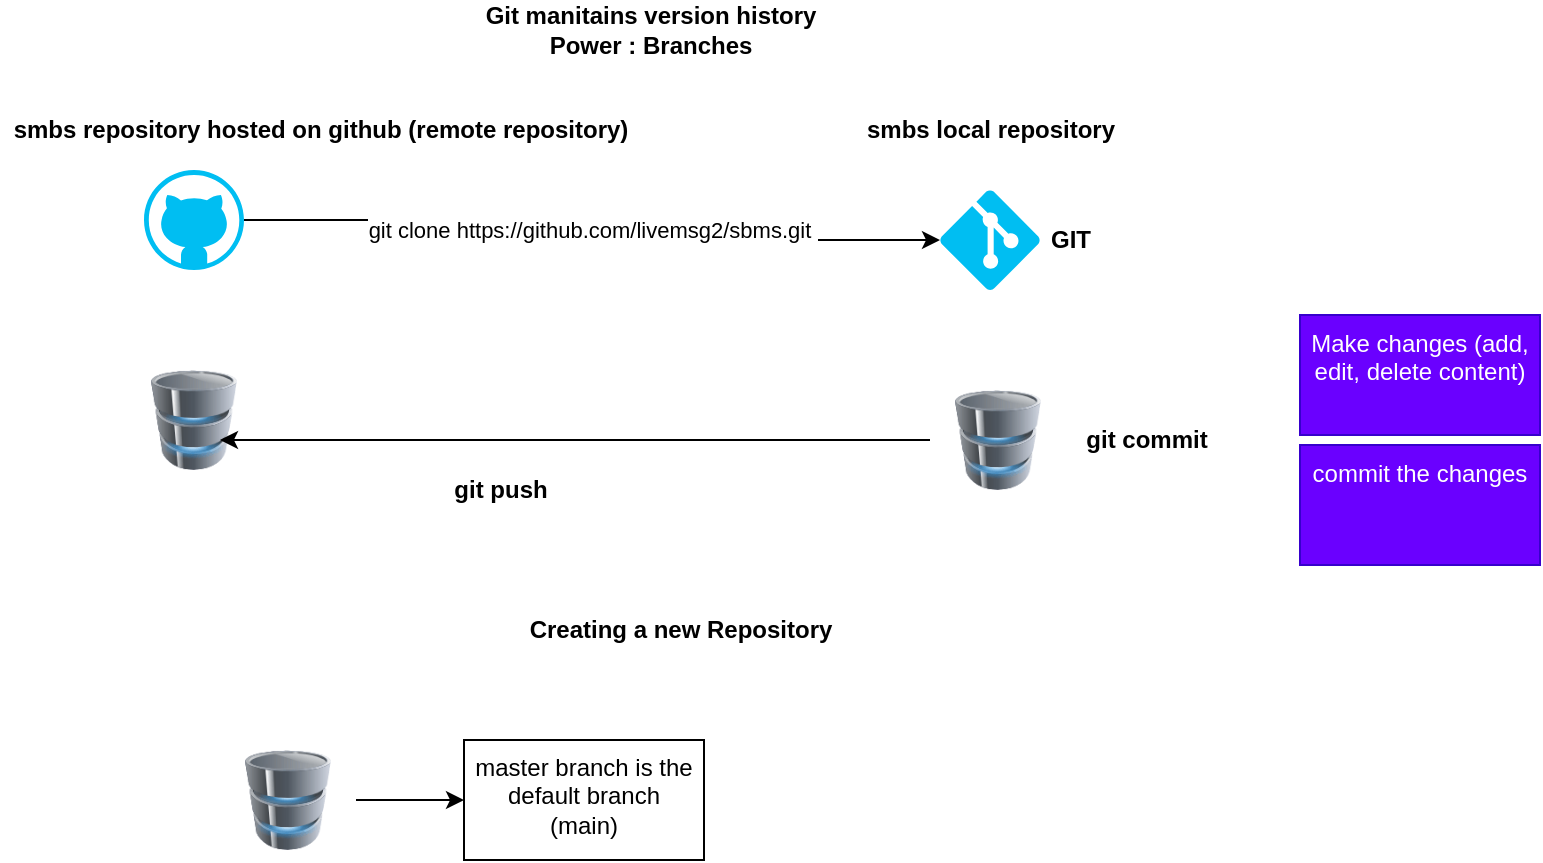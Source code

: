 <mxfile version="14.5.1" type="device"><diagram id="FTGU-VE09TD74r7hZidD" name="Page-1"><mxGraphModel dx="1618" dy="491" grid="1" gridSize="10" guides="1" tooltips="1" connect="1" arrows="1" fold="1" page="1" pageScale="1" pageWidth="850" pageHeight="1100" math="0" shadow="0"><root><mxCell id="0"/><mxCell id="1" parent="0"/><mxCell id="2Ne2myHHbzTKD5QmAqaQ-1" value="" style="verticalLabelPosition=bottom;html=1;verticalAlign=top;align=center;strokeColor=none;fillColor=#00BEF2;shape=mxgraph.azure.git_repository;" vertex="1" parent="1"><mxGeometry x="430" y="120" width="50" height="50" as="geometry"/></mxCell><mxCell id="2Ne2myHHbzTKD5QmAqaQ-7" value="git clone&amp;nbsp;https://github.com/livemsg2/sbms.git&amp;nbsp;" style="edgeStyle=orthogonalEdgeStyle;rounded=0;orthogonalLoop=1;jettySize=auto;html=1;" edge="1" parent="1" source="2Ne2myHHbzTKD5QmAqaQ-2" target="2Ne2myHHbzTKD5QmAqaQ-1"><mxGeometry relative="1" as="geometry"/></mxCell><mxCell id="2Ne2myHHbzTKD5QmAqaQ-2" value="" style="verticalLabelPosition=bottom;html=1;verticalAlign=top;align=center;strokeColor=none;fillColor=#00BEF2;shape=mxgraph.azure.github_code;pointerEvents=1;" vertex="1" parent="1"><mxGeometry x="32" y="110" width="50" height="50" as="geometry"/></mxCell><mxCell id="2Ne2myHHbzTKD5QmAqaQ-4" value="smbs repository hosted on github (remote repository)" style="text;html=1;align=center;verticalAlign=middle;resizable=0;points=[];autosize=1;fontStyle=1" vertex="1" parent="1"><mxGeometry x="-40" y="80" width="320" height="20" as="geometry"/></mxCell><mxCell id="2Ne2myHHbzTKD5QmAqaQ-8" value="smbs local repository" style="text;html=1;align=center;verticalAlign=middle;resizable=0;points=[];autosize=1;fontStyle=1" vertex="1" parent="1"><mxGeometry x="385" y="80" width="140" height="20" as="geometry"/></mxCell><mxCell id="2Ne2myHHbzTKD5QmAqaQ-11" value="Make changes (add, edit, delete content)" style="whiteSpace=wrap;html=1;verticalAlign=top;strokeColor=#3700CC;fillColor=#6a00ff;fontColor=#ffffff;" vertex="1" parent="1"><mxGeometry x="610" y="182.5" width="120" height="60" as="geometry"/></mxCell><mxCell id="2Ne2myHHbzTKD5QmAqaQ-14" value="commit the changes" style="whiteSpace=wrap;html=1;verticalAlign=top;strokeColor=#3700CC;fillColor=#6a00ff;fontColor=#ffffff;" vertex="1" parent="1"><mxGeometry x="610" y="247.5" width="120" height="60" as="geometry"/></mxCell><mxCell id="2Ne2myHHbzTKD5QmAqaQ-16" value="GIT" style="text;html=1;align=center;verticalAlign=middle;resizable=0;points=[];autosize=1;fontStyle=1" vertex="1" parent="1"><mxGeometry x="475" y="135" width="40" height="20" as="geometry"/></mxCell><mxCell id="2Ne2myHHbzTKD5QmAqaQ-18" value="" style="image;html=1;image=img/lib/clip_art/computers/Database_128x128.png" vertex="1" parent="1"><mxGeometry x="23" y="210" width="68" height="50" as="geometry"/></mxCell><mxCell id="2Ne2myHHbzTKD5QmAqaQ-22" style="edgeStyle=orthogonalEdgeStyle;rounded=0;orthogonalLoop=1;jettySize=auto;html=1;entryX=0.691;entryY=0.7;entryDx=0;entryDy=0;entryPerimeter=0;" edge="1" parent="1" source="2Ne2myHHbzTKD5QmAqaQ-19" target="2Ne2myHHbzTKD5QmAqaQ-18"><mxGeometry relative="1" as="geometry"/></mxCell><mxCell id="2Ne2myHHbzTKD5QmAqaQ-19" value="" style="image;html=1;image=img/lib/clip_art/computers/Database_128x128.png" vertex="1" parent="1"><mxGeometry x="425" y="220" width="68" height="50" as="geometry"/></mxCell><mxCell id="2Ne2myHHbzTKD5QmAqaQ-23" value="git push" style="text;html=1;align=center;verticalAlign=middle;resizable=0;points=[];autosize=1;fontStyle=1" vertex="1" parent="1"><mxGeometry x="180" y="260" width="60" height="20" as="geometry"/></mxCell><mxCell id="2Ne2myHHbzTKD5QmAqaQ-24" value="git commit" style="text;html=1;align=center;verticalAlign=middle;resizable=0;points=[];autosize=1;fontStyle=1" vertex="1" parent="1"><mxGeometry x="493" y="235" width="80" height="20" as="geometry"/></mxCell><mxCell id="2Ne2myHHbzTKD5QmAqaQ-25" value="Git manitains version history&lt;br&gt;Power : Branches" style="text;html=1;align=center;verticalAlign=middle;resizable=0;points=[];autosize=1;fontStyle=1" vertex="1" parent="1"><mxGeometry x="195" y="25" width="180" height="30" as="geometry"/></mxCell><mxCell id="2Ne2myHHbzTKD5QmAqaQ-33" value="" style="edgeStyle=orthogonalEdgeStyle;rounded=0;orthogonalLoop=1;jettySize=auto;html=1;" edge="1" parent="1" source="2Ne2myHHbzTKD5QmAqaQ-26" target="2Ne2myHHbzTKD5QmAqaQ-32"><mxGeometry relative="1" as="geometry"/></mxCell><mxCell id="2Ne2myHHbzTKD5QmAqaQ-26" value="" style="image;html=1;image=img/lib/clip_art/computers/Database_128x128.png" vertex="1" parent="1"><mxGeometry x="70" y="400" width="68" height="50" as="geometry"/></mxCell><mxCell id="2Ne2myHHbzTKD5QmAqaQ-27" value="Creating a new Repository" style="text;html=1;align=center;verticalAlign=middle;resizable=0;points=[];autosize=1;fontStyle=1" vertex="1" parent="1"><mxGeometry x="215" y="330" width="170" height="20" as="geometry"/></mxCell><mxCell id="2Ne2myHHbzTKD5QmAqaQ-32" value="master branch is the default branch&lt;br&gt;(main)" style="whiteSpace=wrap;html=1;verticalAlign=top;labelBackgroundColor=white;" vertex="1" parent="1"><mxGeometry x="192" y="395" width="120" height="60" as="geometry"/></mxCell></root></mxGraphModel></diagram></mxfile>